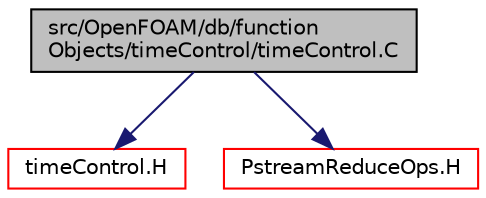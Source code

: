 digraph "src/OpenFOAM/db/functionObjects/timeControl/timeControl.C"
{
  bgcolor="transparent";
  edge [fontname="Helvetica",fontsize="10",labelfontname="Helvetica",labelfontsize="10"];
  node [fontname="Helvetica",fontsize="10",shape=record];
  Node1 [label="src/OpenFOAM/db/function\lObjects/timeControl/timeControl.C",height=0.2,width=0.4,color="black", fillcolor="grey75", style="filled", fontcolor="black"];
  Node1 -> Node2 [color="midnightblue",fontsize="10",style="solid",fontname="Helvetica"];
  Node2 [label="timeControl.H",height=0.2,width=0.4,color="red",URL="$a08064.html"];
  Node1 -> Node3 [color="midnightblue",fontsize="10",style="solid",fontname="Helvetica"];
  Node3 [label="PstreamReduceOps.H",height=0.2,width=0.4,color="red",URL="$a08128.html",tooltip="Inter-processor communication reduction functions. "];
}
